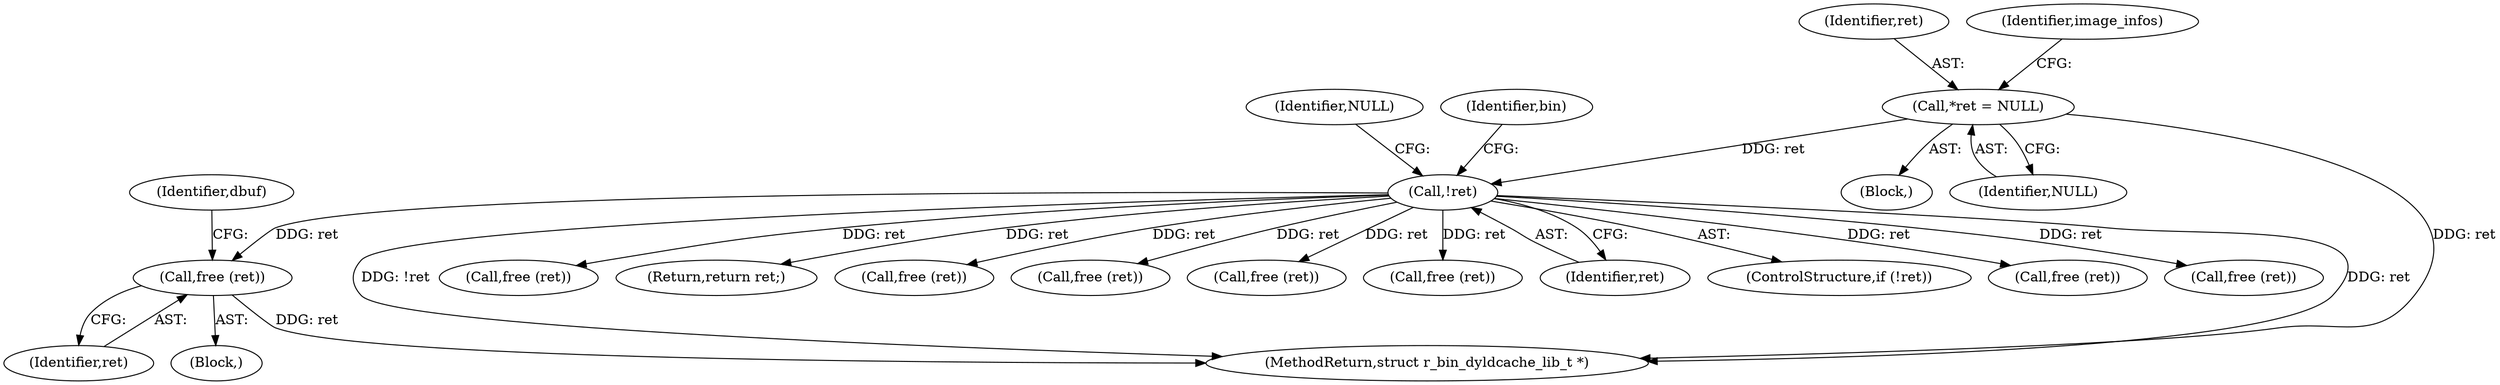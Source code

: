 digraph "0_radare2_4e98402f09a0ef0bb8559a33a4c1988c54938eaf@API" {
"1000524" [label="(Call,free (ret))"];
"1000191" [label="(Call,!ret)"];
"1000123" [label="(Call,*ret = NULL)"];
"1000334" [label="(Call,free (ret))"];
"1000200" [label="(Identifier,bin)"];
"1000114" [label="(Block,)"];
"1000524" [label="(Call,free (ret))"];
"1000748" [label="(Return,return ret;)"];
"1000125" [label="(Identifier,NULL)"];
"1000527" [label="(Identifier,dbuf)"];
"1000303" [label="(Call,free (ret))"];
"1000525" [label="(Identifier,ret)"];
"1000521" [label="(Block,)"];
"1000236" [label="(Call,free (ret))"];
"1000384" [label="(Call,free (ret))"];
"1000123" [label="(Call,*ret = NULL)"];
"1000124" [label="(Identifier,ret)"];
"1000209" [label="(Call,free (ret))"];
"1000128" [label="(Identifier,image_infos)"];
"1000750" [label="(MethodReturn,struct r_bin_dyldcache_lib_t *)"];
"1000192" [label="(Identifier,ret)"];
"1000191" [label="(Call,!ret)"];
"1000190" [label="(ControlStructure,if (!ret))"];
"1000257" [label="(Call,free (ret))"];
"1000396" [label="(Call,free (ret))"];
"1000195" [label="(Identifier,NULL)"];
"1000524" -> "1000521"  [label="AST: "];
"1000524" -> "1000525"  [label="CFG: "];
"1000525" -> "1000524"  [label="AST: "];
"1000527" -> "1000524"  [label="CFG: "];
"1000524" -> "1000750"  [label="DDG: ret"];
"1000191" -> "1000524"  [label="DDG: ret"];
"1000191" -> "1000190"  [label="AST: "];
"1000191" -> "1000192"  [label="CFG: "];
"1000192" -> "1000191"  [label="AST: "];
"1000195" -> "1000191"  [label="CFG: "];
"1000200" -> "1000191"  [label="CFG: "];
"1000191" -> "1000750"  [label="DDG: !ret"];
"1000191" -> "1000750"  [label="DDG: ret"];
"1000123" -> "1000191"  [label="DDG: ret"];
"1000191" -> "1000209"  [label="DDG: ret"];
"1000191" -> "1000236"  [label="DDG: ret"];
"1000191" -> "1000257"  [label="DDG: ret"];
"1000191" -> "1000303"  [label="DDG: ret"];
"1000191" -> "1000334"  [label="DDG: ret"];
"1000191" -> "1000384"  [label="DDG: ret"];
"1000191" -> "1000396"  [label="DDG: ret"];
"1000191" -> "1000748"  [label="DDG: ret"];
"1000123" -> "1000114"  [label="AST: "];
"1000123" -> "1000125"  [label="CFG: "];
"1000124" -> "1000123"  [label="AST: "];
"1000125" -> "1000123"  [label="AST: "];
"1000128" -> "1000123"  [label="CFG: "];
"1000123" -> "1000750"  [label="DDG: ret"];
}
